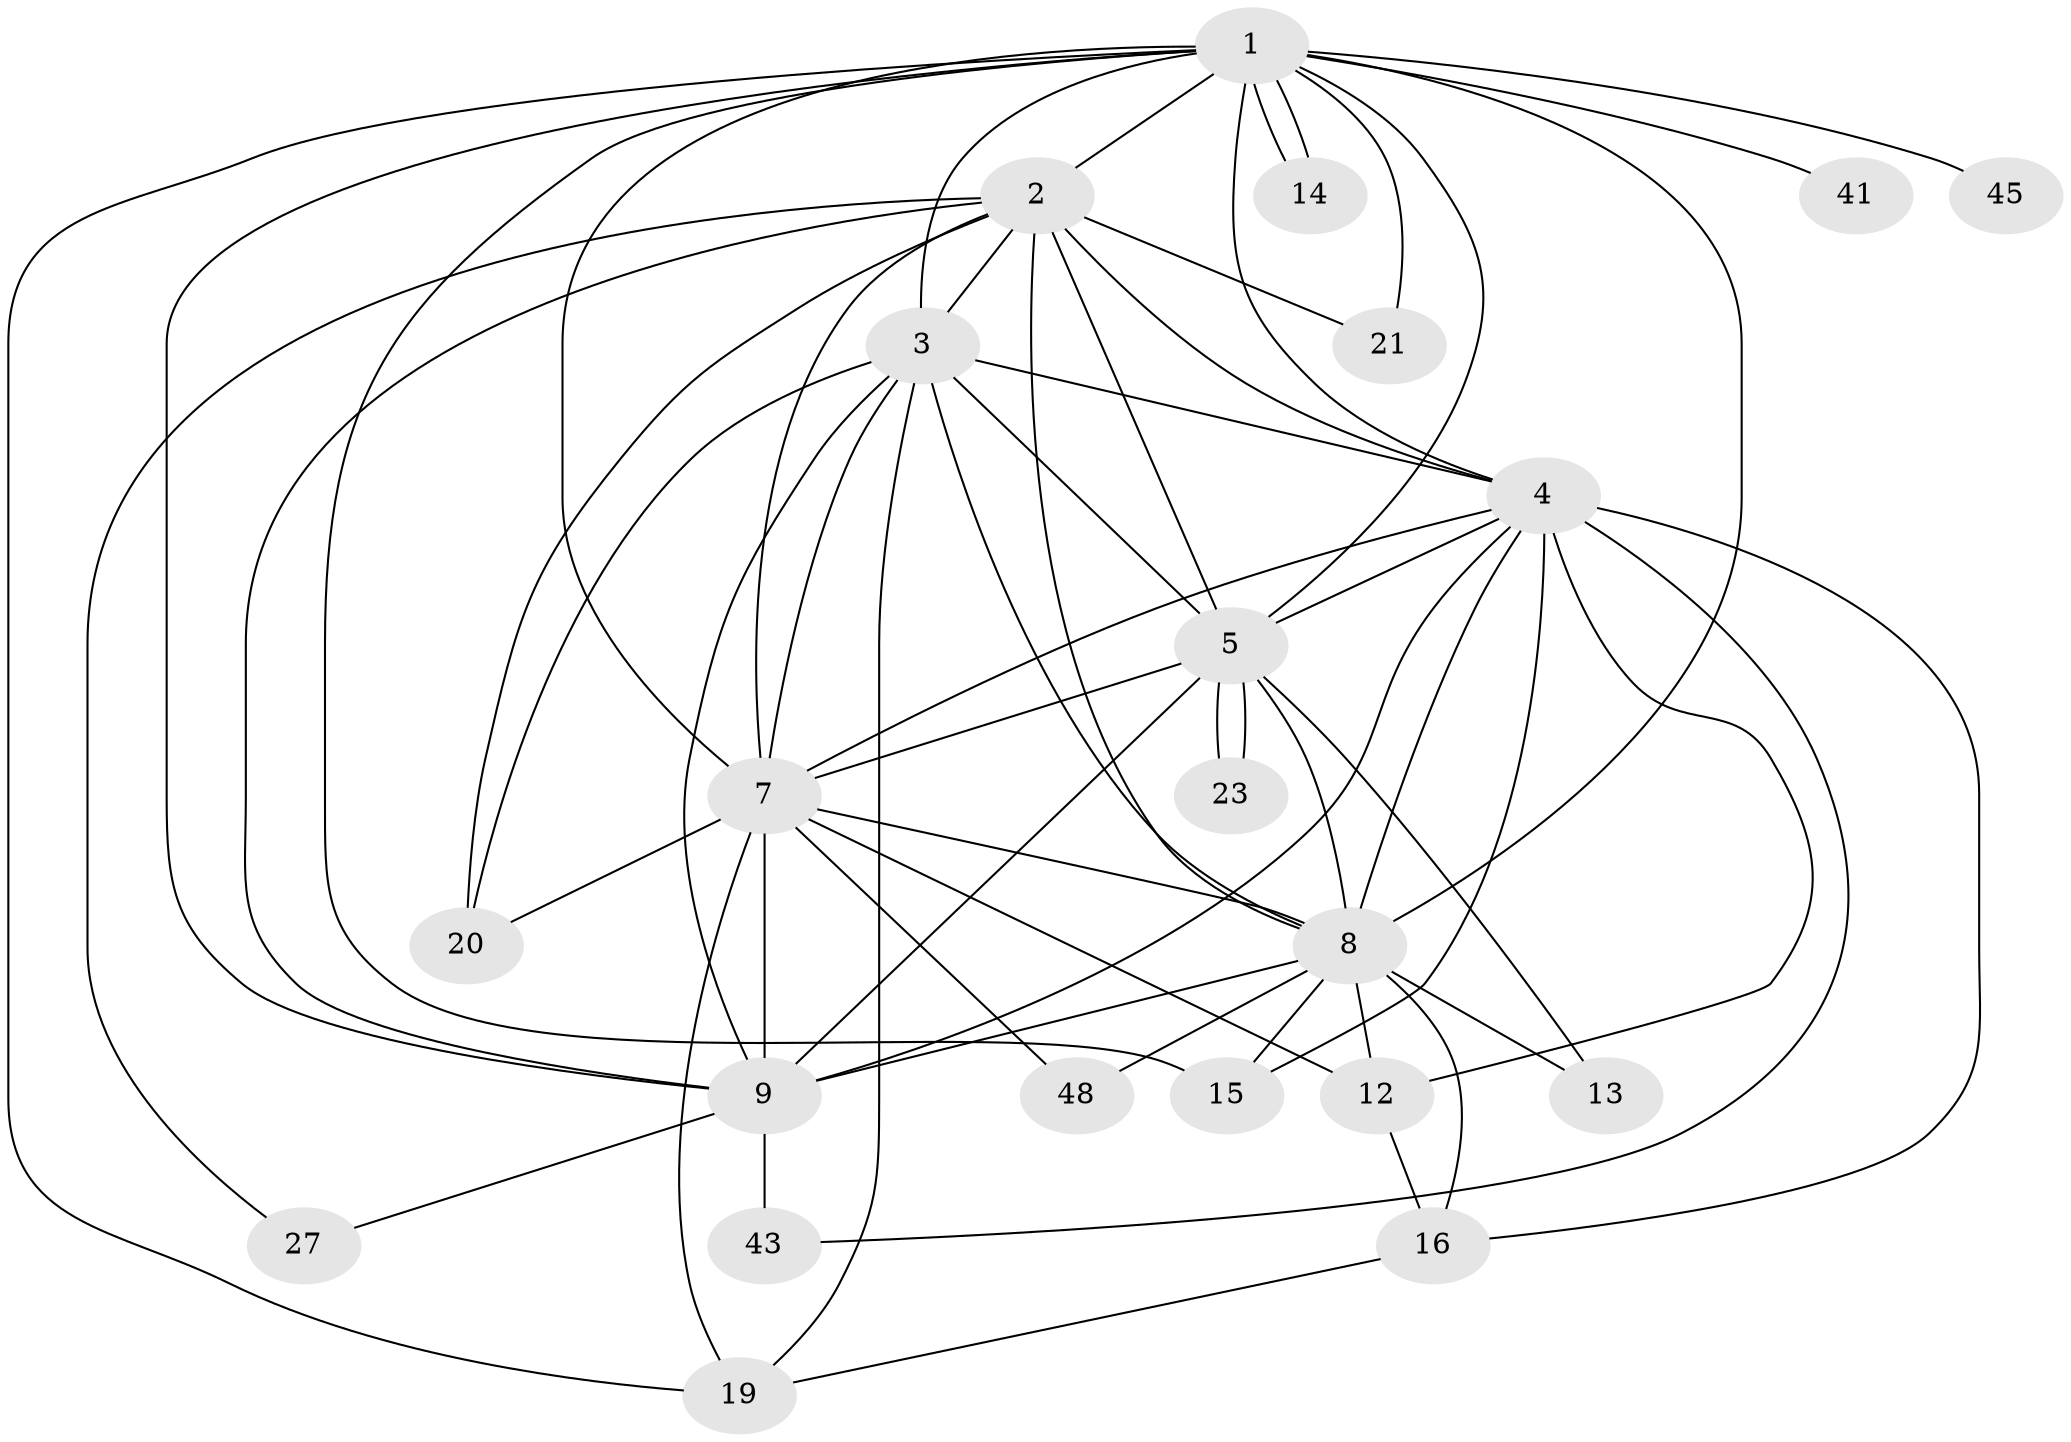 // original degree distribution, {18: 0.03508771929824561, 14: 0.017543859649122806, 15: 0.03508771929824561, 17: 0.03508771929824561, 19: 0.017543859649122806, 16: 0.017543859649122806, 11: 0.017543859649122806, 4: 0.08771929824561403, 3: 0.19298245614035087, 2: 0.5263157894736842, 5: 0.017543859649122806}
// Generated by graph-tools (version 1.1) at 2025/17/03/04/25 18:17:17]
// undirected, 22 vertices, 60 edges
graph export_dot {
graph [start="1"]
  node [color=gray90,style=filled];
  1 [super="+6+30"];
  2;
  3 [super="+38+33+29"];
  4;
  5 [super="+26+57+39"];
  7;
  8 [super="+51+10+17+18+11+40+25+22"];
  9;
  12 [super="+42"];
  13;
  14;
  15 [super="+34"];
  16 [super="+52+53"];
  19 [super="+47"];
  20;
  21;
  23;
  27;
  41;
  43;
  45;
  48 [super="+54"];
  1 -- 2 [weight=2];
  1 -- 3 [weight=4];
  1 -- 4 [weight=3];
  1 -- 5 [weight=3];
  1 -- 7 [weight=3];
  1 -- 8 [weight=5];
  1 -- 9 [weight=2];
  1 -- 14;
  1 -- 14;
  1 -- 41 [weight=2];
  1 -- 45 [weight=2];
  1 -- 19;
  1 -- 21 [weight=2];
  1 -- 15;
  2 -- 3 [weight=3];
  2 -- 4;
  2 -- 5 [weight=2];
  2 -- 7;
  2 -- 8 [weight=5];
  2 -- 9;
  2 -- 20;
  2 -- 21;
  2 -- 27;
  3 -- 4;
  3 -- 5 [weight=2];
  3 -- 7;
  3 -- 8 [weight=5];
  3 -- 9;
  3 -- 19;
  3 -- 20;
  4 -- 5 [weight=2];
  4 -- 7;
  4 -- 8 [weight=2];
  4 -- 9;
  4 -- 12;
  4 -- 15;
  4 -- 16;
  4 -- 43;
  5 -- 7;
  5 -- 8 [weight=2];
  5 -- 9;
  5 -- 13;
  5 -- 23;
  5 -- 23;
  7 -- 8 [weight=3];
  7 -- 9;
  7 -- 12;
  7 -- 19;
  7 -- 20;
  7 -- 48;
  8 -- 9 [weight=2];
  8 -- 13 [weight=2];
  8 -- 15;
  8 -- 48 [weight=2];
  8 -- 16;
  8 -- 12;
  9 -- 27;
  9 -- 43;
  12 -- 16;
  16 -- 19;
}
